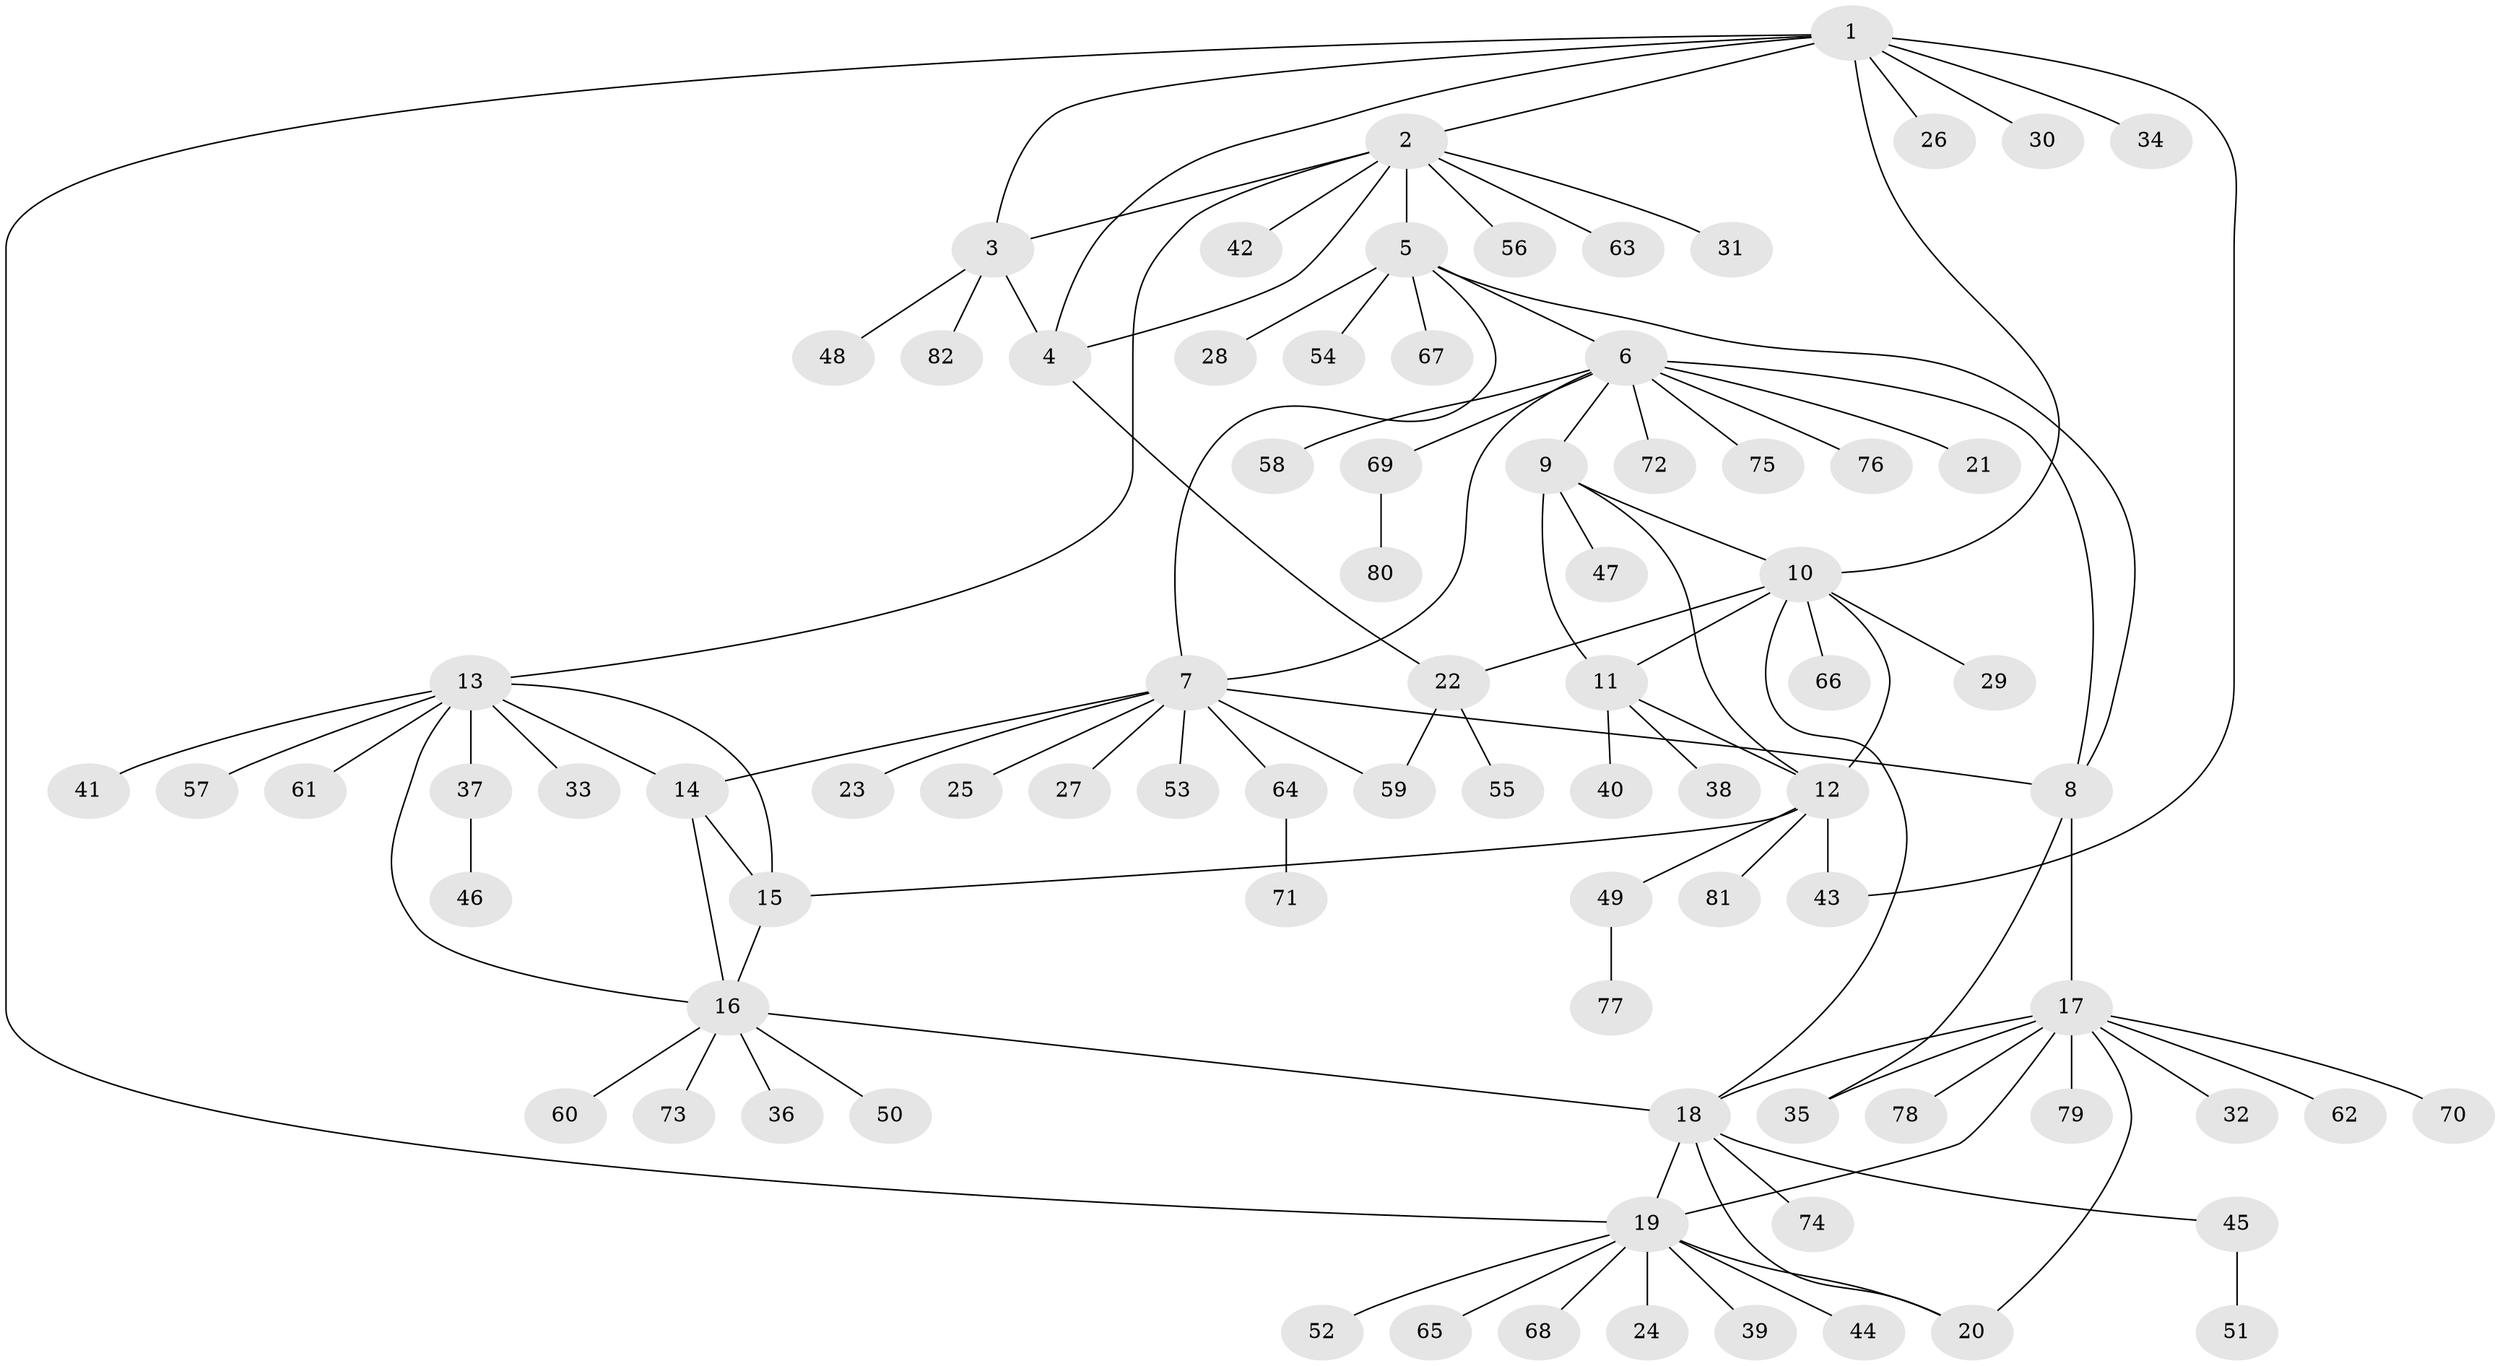 // coarse degree distribution, {8: 0.06060606060606061, 7: 0.030303030303030304, 5: 0.030303030303030304, 6: 0.015151515151515152, 9: 0.030303030303030304, 10: 0.015151515151515152, 4: 0.030303030303030304, 13: 0.015151515151515152, 3: 0.045454545454545456, 1: 0.696969696969697, 2: 0.030303030303030304}
// Generated by graph-tools (version 1.1) at 2025/24/03/03/25 07:24:12]
// undirected, 82 vertices, 106 edges
graph export_dot {
graph [start="1"]
  node [color=gray90,style=filled];
  1;
  2;
  3;
  4;
  5;
  6;
  7;
  8;
  9;
  10;
  11;
  12;
  13;
  14;
  15;
  16;
  17;
  18;
  19;
  20;
  21;
  22;
  23;
  24;
  25;
  26;
  27;
  28;
  29;
  30;
  31;
  32;
  33;
  34;
  35;
  36;
  37;
  38;
  39;
  40;
  41;
  42;
  43;
  44;
  45;
  46;
  47;
  48;
  49;
  50;
  51;
  52;
  53;
  54;
  55;
  56;
  57;
  58;
  59;
  60;
  61;
  62;
  63;
  64;
  65;
  66;
  67;
  68;
  69;
  70;
  71;
  72;
  73;
  74;
  75;
  76;
  77;
  78;
  79;
  80;
  81;
  82;
  1 -- 2;
  1 -- 3;
  1 -- 4;
  1 -- 10;
  1 -- 19;
  1 -- 26;
  1 -- 30;
  1 -- 34;
  1 -- 43;
  2 -- 3;
  2 -- 4;
  2 -- 5;
  2 -- 13;
  2 -- 31;
  2 -- 42;
  2 -- 56;
  2 -- 63;
  3 -- 4;
  3 -- 48;
  3 -- 82;
  4 -- 22;
  5 -- 6;
  5 -- 7;
  5 -- 8;
  5 -- 28;
  5 -- 54;
  5 -- 67;
  6 -- 7;
  6 -- 8;
  6 -- 9;
  6 -- 21;
  6 -- 58;
  6 -- 69;
  6 -- 72;
  6 -- 75;
  6 -- 76;
  7 -- 8;
  7 -- 14;
  7 -- 23;
  7 -- 25;
  7 -- 27;
  7 -- 53;
  7 -- 59;
  7 -- 64;
  8 -- 17;
  8 -- 35;
  9 -- 10;
  9 -- 11;
  9 -- 12;
  9 -- 47;
  10 -- 11;
  10 -- 12;
  10 -- 18;
  10 -- 22;
  10 -- 29;
  10 -- 66;
  11 -- 12;
  11 -- 38;
  11 -- 40;
  12 -- 15;
  12 -- 43;
  12 -- 49;
  12 -- 81;
  13 -- 14;
  13 -- 15;
  13 -- 16;
  13 -- 33;
  13 -- 37;
  13 -- 41;
  13 -- 57;
  13 -- 61;
  14 -- 15;
  14 -- 16;
  15 -- 16;
  16 -- 18;
  16 -- 36;
  16 -- 50;
  16 -- 60;
  16 -- 73;
  17 -- 18;
  17 -- 19;
  17 -- 20;
  17 -- 32;
  17 -- 35;
  17 -- 62;
  17 -- 70;
  17 -- 78;
  17 -- 79;
  18 -- 19;
  18 -- 20;
  18 -- 45;
  18 -- 74;
  19 -- 20;
  19 -- 24;
  19 -- 39;
  19 -- 44;
  19 -- 52;
  19 -- 65;
  19 -- 68;
  22 -- 55;
  22 -- 59;
  37 -- 46;
  45 -- 51;
  49 -- 77;
  64 -- 71;
  69 -- 80;
}
